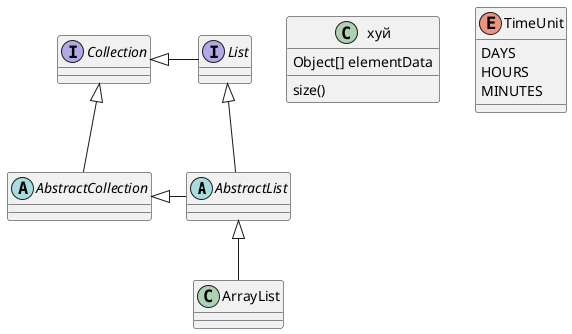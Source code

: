 @startuml
'https://plantuml.com/class-diagram

abstract class AbstractList
abstract AbstractCollection
interface List
interface Collection

List <|-- AbstractList
Collection <|-- AbstractCollection

Collection <|- List
AbstractCollection <|- AbstractList
AbstractList <|-- ArrayList

class хуй {
Object[] elementData
size()
}

enum TimeUnit {
DAYS
HOURS
MINUTES
}

@enduml